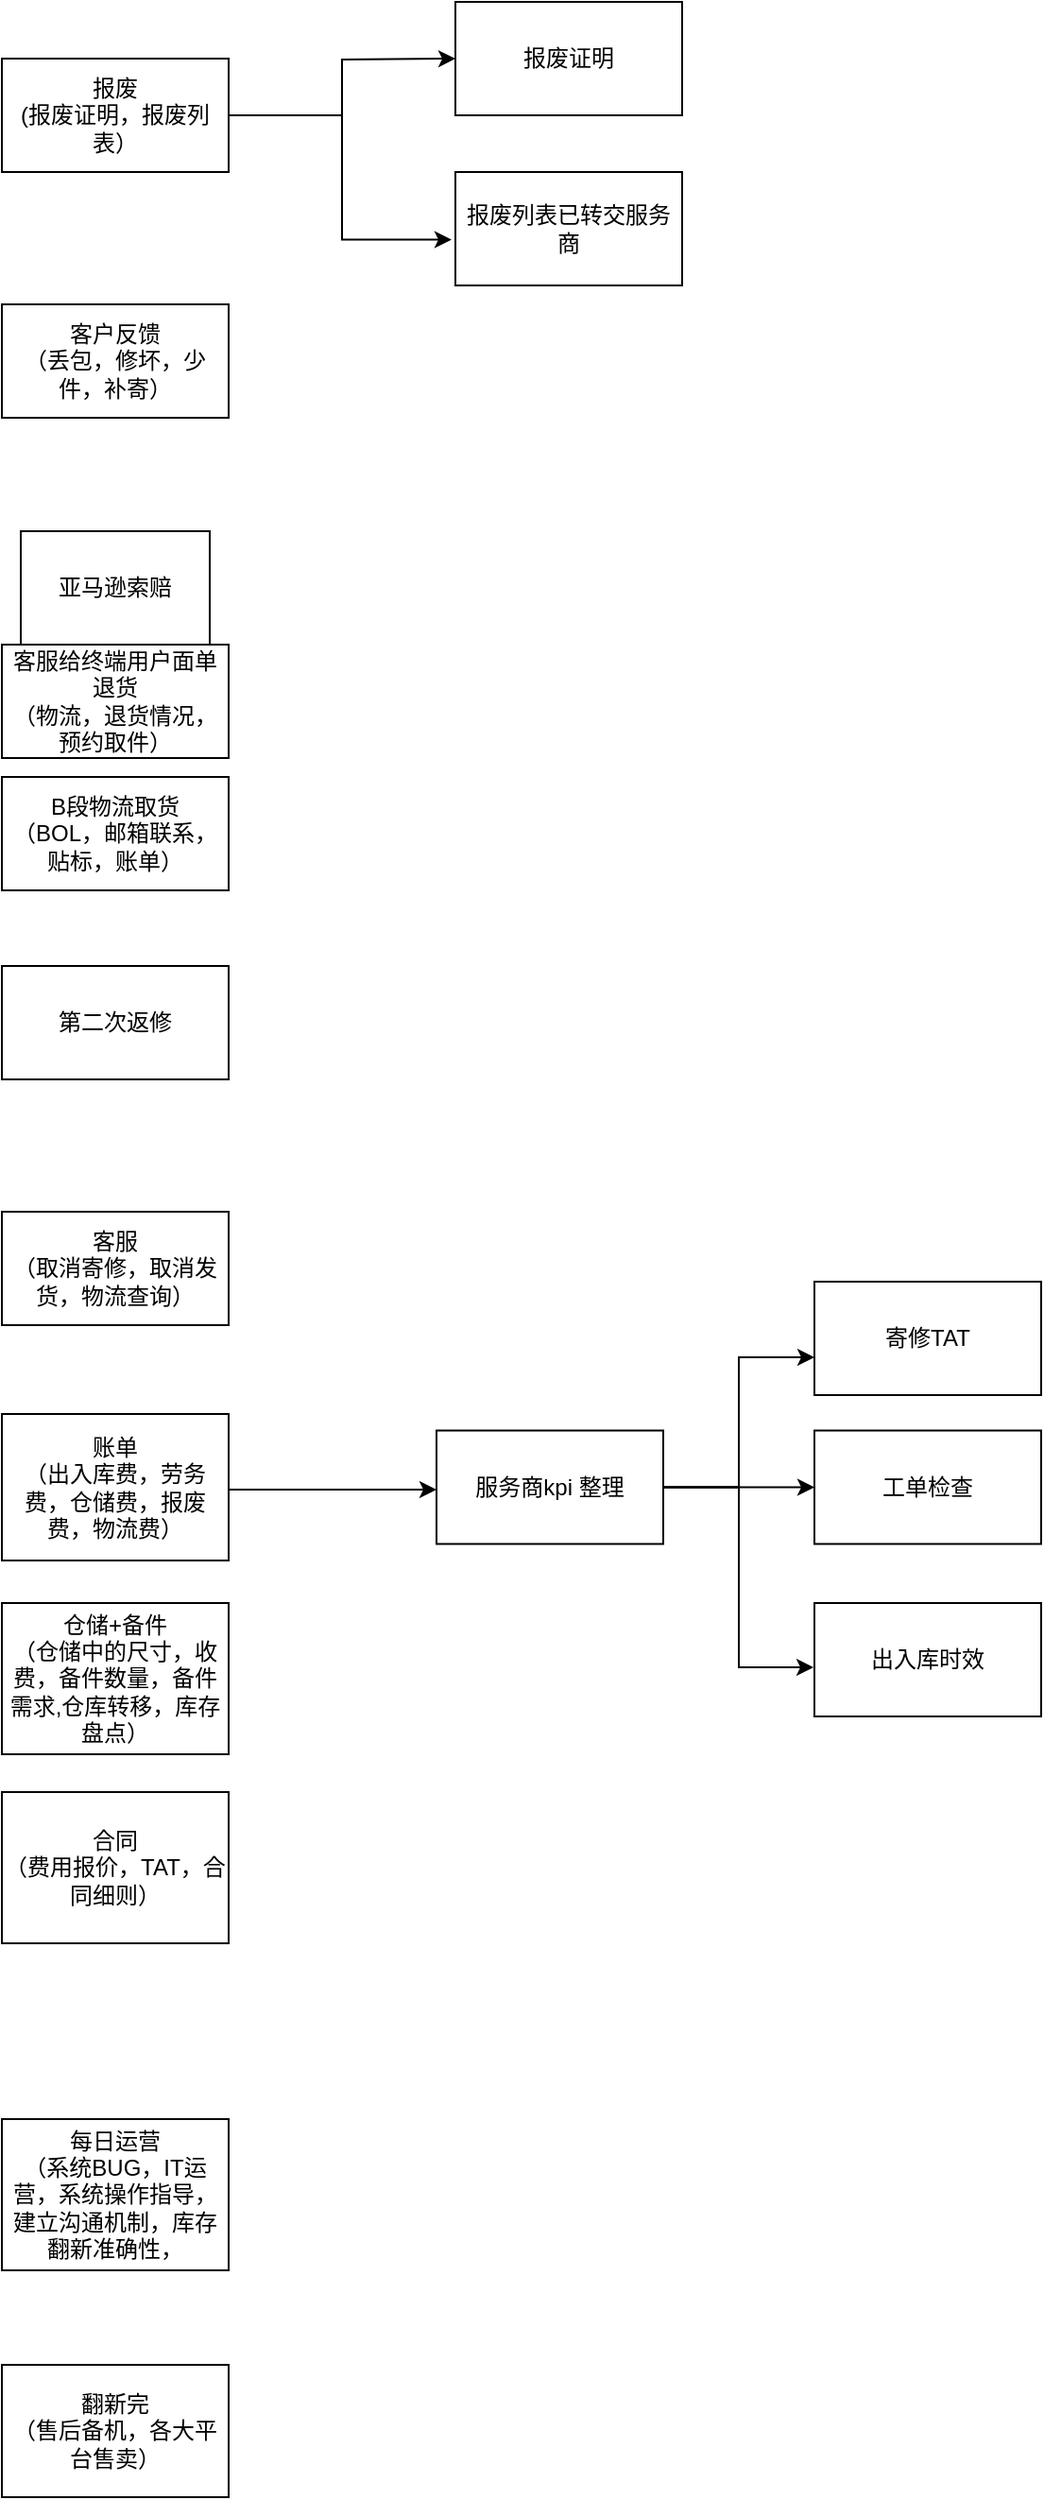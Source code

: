 <mxfile version="28.2.0">
  <diagram name="第 1 页" id="1Esn9ro6XN1vBcYwOcyz">
    <mxGraphModel dx="1097" dy="579" grid="1" gridSize="10" guides="1" tooltips="1" connect="0" arrows="1" fold="1" page="1" pageScale="1" pageWidth="1169" pageHeight="827" math="0" shadow="0">
      <root>
        <mxCell id="0" />
        <mxCell id="1" parent="0" />
        <mxCell id="wjj3jNI6rKhN0fVy201V-3" value="&lt;div&gt;客服&lt;/div&gt;&lt;div&gt;（取消寄修，取消发货，物流查询）&lt;br&gt;&lt;/div&gt;" style="rounded=0;whiteSpace=wrap;html=1;movable=1;resizable=1;rotatable=1;deletable=1;editable=1;locked=0;connectable=1;" parent="1" vertex="1">
          <mxGeometry x="600" y="650" width="120" height="60" as="geometry" />
        </mxCell>
        <mxCell id="wjj3jNI6rKhN0fVy201V-10" value="&lt;div&gt;客服给终端用户面单退货&lt;/div&gt;&lt;div&gt;（物流，退货情况，预约取件）&lt;br&gt;&lt;/div&gt;" style="rounded=0;whiteSpace=wrap;html=1;movable=1;resizable=1;rotatable=1;deletable=1;editable=1;locked=0;connectable=1;" parent="1" vertex="1">
          <mxGeometry x="600" y="350" width="120" height="60" as="geometry" />
        </mxCell>
        <mxCell id="wjj3jNI6rKhN0fVy201V-11" value="&lt;div&gt;B段物流取货&lt;/div&gt;&lt;div&gt;（BOL，邮箱联系，贴标，账单）&lt;br&gt;&lt;/div&gt;" style="rounded=0;whiteSpace=wrap;html=1;movable=1;resizable=1;rotatable=1;deletable=1;editable=1;locked=0;connectable=1;" parent="1" vertex="1">
          <mxGeometry x="600" y="420" width="120" height="60" as="geometry" />
        </mxCell>
        <mxCell id="wjj3jNI6rKhN0fVy201V-15" value="&lt;div&gt;亚马逊索赔&lt;/div&gt;" style="whiteSpace=wrap;html=1;movable=1;resizable=1;rotatable=1;deletable=1;editable=1;locked=0;connectable=1;" parent="1" vertex="1">
          <mxGeometry x="610" y="290" width="100" height="60" as="geometry" />
        </mxCell>
        <mxCell id="kCKUYcgS-TqvOsKxTB6P-13" style="edgeStyle=orthogonalEdgeStyle;rounded=0;orthogonalLoop=1;jettySize=auto;html=1;" edge="1" parent="1" source="wjj3jNI6rKhN0fVy201V-24">
          <mxGeometry relative="1" as="geometry">
            <mxPoint x="840" y="40" as="targetPoint" />
          </mxGeometry>
        </mxCell>
        <mxCell id="kCKUYcgS-TqvOsKxTB6P-15" style="edgeStyle=orthogonalEdgeStyle;rounded=0;orthogonalLoop=1;jettySize=auto;html=1;entryX=-0.017;entryY=0.596;entryDx=0;entryDy=0;entryPerimeter=0;" edge="1" parent="1" source="wjj3jNI6rKhN0fVy201V-24" target="kCKUYcgS-TqvOsKxTB6P-16">
          <mxGeometry relative="1" as="geometry">
            <mxPoint x="780" y="180" as="targetPoint" />
          </mxGeometry>
        </mxCell>
        <mxCell id="wjj3jNI6rKhN0fVy201V-24" value="&lt;div&gt;报废&lt;/div&gt;&lt;div&gt;(报废证明，报废列表）&lt;br&gt;&lt;/div&gt;" style="whiteSpace=wrap;html=1;movable=1;resizable=1;rotatable=1;deletable=1;editable=1;locked=0;connectable=1;" parent="1" vertex="1">
          <mxGeometry x="600" y="40" width="120" height="60" as="geometry" />
        </mxCell>
        <mxCell id="wjj3jNI6rKhN0fVy201V-26" value="&lt;div&gt;翻新完&lt;/div&gt;&lt;div&gt;（售后备机，各大平台售卖）&lt;br&gt;&lt;/div&gt;" style="whiteSpace=wrap;html=1;movable=1;resizable=1;rotatable=1;deletable=1;editable=1;locked=0;connectable=1;" parent="1" vertex="1">
          <mxGeometry x="600" y="1260" width="120" height="70" as="geometry" />
        </mxCell>
        <mxCell id="wjj3jNI6rKhN0fVy201V-39" value="第二次返修" style="rounded=0;whiteSpace=wrap;html=1;movable=1;resizable=1;rotatable=1;deletable=1;editable=1;locked=0;connectable=1;" parent="1" vertex="1">
          <mxGeometry x="600" y="520" width="120" height="60" as="geometry" />
        </mxCell>
        <mxCell id="wjj3jNI6rKhN0fVy201V-41" value="&lt;div&gt;客户反馈&lt;/div&gt;&lt;div&gt;（丢包，修坏，少件，补寄）&lt;br&gt;&lt;/div&gt;" style="rounded=0;whiteSpace=wrap;html=1;movable=1;resizable=1;rotatable=1;deletable=1;editable=1;locked=0;connectable=1;" parent="1" vertex="1">
          <mxGeometry x="600" y="170" width="120" height="60" as="geometry" />
        </mxCell>
        <mxCell id="wjj3jNI6rKhN0fVy201V-44" value="&lt;div&gt;仓储+备件&lt;/div&gt;&lt;div&gt;（仓储中的尺寸，收费，备件数量，备件需求,仓库转移，库存盘点）&lt;br&gt;&lt;/div&gt;" style="rounded=0;whiteSpace=wrap;html=1;movable=1;resizable=1;rotatable=1;deletable=1;editable=1;locked=0;connectable=1;" parent="1" vertex="1">
          <mxGeometry x="600" y="857" width="120" height="80" as="geometry" />
        </mxCell>
        <mxCell id="wjj3jNI6rKhN0fVy201V-45" value="&lt;div&gt;账单&lt;/div&gt;&lt;div&gt;（出入库费，劳务费，仓储费，报废费，物流费）&lt;br&gt;&lt;/div&gt;" style="rounded=0;whiteSpace=wrap;html=1;movable=1;resizable=1;rotatable=1;deletable=1;editable=1;locked=0;connectable=1;" parent="1" vertex="1">
          <mxGeometry x="600" y="757" width="120" height="77.5" as="geometry" />
        </mxCell>
        <mxCell id="wjj3jNI6rKhN0fVy201V-46" value="&lt;div&gt;合同&lt;/div&gt;&lt;div&gt;（费用报价，TAT，合同细则）&lt;br&gt;&lt;/div&gt;" style="rounded=0;whiteSpace=wrap;html=1;movable=1;resizable=1;rotatable=1;deletable=1;editable=1;locked=0;connectable=1;" parent="1" vertex="1">
          <mxGeometry x="600" y="957" width="120" height="80" as="geometry" />
        </mxCell>
        <mxCell id="wjj3jNI6rKhN0fVy201V-49" value="&lt;div&gt;每日运营&lt;/div&gt;&lt;div&gt;（系统BUG，IT运营，系统操作指导，建立沟通机制，库存翻新准确性，&lt;br&gt;&lt;/div&gt;" style="rounded=0;whiteSpace=wrap;html=1;movable=1;resizable=1;rotatable=1;deletable=1;editable=1;locked=0;connectable=1;" parent="1" vertex="1">
          <mxGeometry x="600" y="1130" width="120" height="80" as="geometry" />
        </mxCell>
        <mxCell id="kCKUYcgS-TqvOsKxTB6P-4" value="" style="endArrow=classic;html=1;rounded=0;" edge="1" parent="1">
          <mxGeometry width="50" height="50" relative="1" as="geometry">
            <mxPoint x="720" y="797" as="sourcePoint" />
            <mxPoint x="830" y="797" as="targetPoint" />
          </mxGeometry>
        </mxCell>
        <mxCell id="kCKUYcgS-TqvOsKxTB6P-6" style="edgeStyle=orthogonalEdgeStyle;rounded=0;orthogonalLoop=1;jettySize=auto;html=1;entryX=0;entryY=0.667;entryDx=0;entryDy=0;entryPerimeter=0;" edge="1" parent="1" source="kCKUYcgS-TqvOsKxTB6P-5" target="kCKUYcgS-TqvOsKxTB6P-7">
          <mxGeometry relative="1" as="geometry">
            <mxPoint x="1010" y="727" as="targetPoint" />
          </mxGeometry>
        </mxCell>
        <mxCell id="kCKUYcgS-TqvOsKxTB6P-10" style="edgeStyle=orthogonalEdgeStyle;rounded=0;orthogonalLoop=1;jettySize=auto;html=1;" edge="1" parent="1" source="kCKUYcgS-TqvOsKxTB6P-5" target="kCKUYcgS-TqvOsKxTB6P-8">
          <mxGeometry relative="1" as="geometry" />
        </mxCell>
        <mxCell id="kCKUYcgS-TqvOsKxTB6P-5" value="服务商kpi 整理" style="rounded=0;whiteSpace=wrap;html=1;" vertex="1" parent="1">
          <mxGeometry x="830" y="765.75" width="120" height="60" as="geometry" />
        </mxCell>
        <mxCell id="kCKUYcgS-TqvOsKxTB6P-7" value="寄修TAT" style="rounded=0;whiteSpace=wrap;html=1;" vertex="1" parent="1">
          <mxGeometry x="1030" y="687" width="120" height="60" as="geometry" />
        </mxCell>
        <mxCell id="kCKUYcgS-TqvOsKxTB6P-8" value="工单检查" style="rounded=0;whiteSpace=wrap;html=1;" vertex="1" parent="1">
          <mxGeometry x="1030" y="765.75" width="120" height="60" as="geometry" />
        </mxCell>
        <mxCell id="kCKUYcgS-TqvOsKxTB6P-9" value="出入库时效" style="rounded=0;whiteSpace=wrap;html=1;" vertex="1" parent="1">
          <mxGeometry x="1030" y="857" width="120" height="60" as="geometry" />
        </mxCell>
        <mxCell id="kCKUYcgS-TqvOsKxTB6P-11" style="edgeStyle=orthogonalEdgeStyle;rounded=0;orthogonalLoop=1;jettySize=auto;html=1;entryX=-0.004;entryY=0.567;entryDx=0;entryDy=0;entryPerimeter=0;" edge="1" parent="1" source="kCKUYcgS-TqvOsKxTB6P-5" target="kCKUYcgS-TqvOsKxTB6P-9">
          <mxGeometry relative="1" as="geometry" />
        </mxCell>
        <mxCell id="kCKUYcgS-TqvOsKxTB6P-14" value="报废证明" style="rounded=0;whiteSpace=wrap;html=1;" vertex="1" parent="1">
          <mxGeometry x="840" y="10" width="120" height="60" as="geometry" />
        </mxCell>
        <mxCell id="kCKUYcgS-TqvOsKxTB6P-16" value="报废列表已转交服务商" style="rounded=0;whiteSpace=wrap;html=1;" vertex="1" parent="1">
          <mxGeometry x="840" y="100" width="120" height="60" as="geometry" />
        </mxCell>
      </root>
    </mxGraphModel>
  </diagram>
</mxfile>
